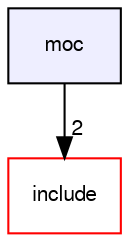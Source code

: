 digraph "moc" {
  compound=true
  node [ fontsize="10", fontname="FreeSans"];
  edge [ labelfontsize="10", labelfontname="FreeSans"];
  dir_f29a0aae2f8876af2b094d95a90cb596 [shape=box, label="moc", style="filled", fillcolor="#eeeeff", pencolor="black", URL="dir_f29a0aae2f8876af2b094d95a90cb596.html"];
  dir_d44c64559bbebec7f509842c48db8b23 [shape=box label="include" fillcolor="white" style="filled" color="red" URL="dir_d44c64559bbebec7f509842c48db8b23.html"];
  dir_f29a0aae2f8876af2b094d95a90cb596->dir_d44c64559bbebec7f509842c48db8b23 [headlabel="2", labeldistance=1.5 headhref="dir_000002_000000.html"];
}

